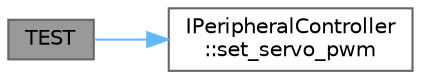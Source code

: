 digraph "TEST"
{
 // LATEX_PDF_SIZE
  bgcolor="transparent";
  edge [fontname=Helvetica,fontsize=10,labelfontname=Helvetica,labelfontsize=10];
  node [fontname=Helvetica,fontsize=10,shape=box,height=0.2,width=0.4];
  rankdir="LR";
  Node1 [id="Node000001",label="TEST",height=0.2,width=0.4,color="gray40", fillcolor="grey60", style="filled", fontcolor="black",tooltip="Ensures that set_servo_pwm() is called with the correct parameters."];
  Node1 -> Node2 [id="edge1_Node000001_Node000002",color="steelblue1",style="solid",tooltip=" "];
  Node2 [id="Node000002",label="IPeripheralController\l::set_servo_pwm",height=0.2,width=0.4,color="grey40", fillcolor="white", style="filled",URL="$classIPeripheralController.html#a3c0649bd1777013ba1c2f127fcf8a3bf",tooltip=" "];
}
